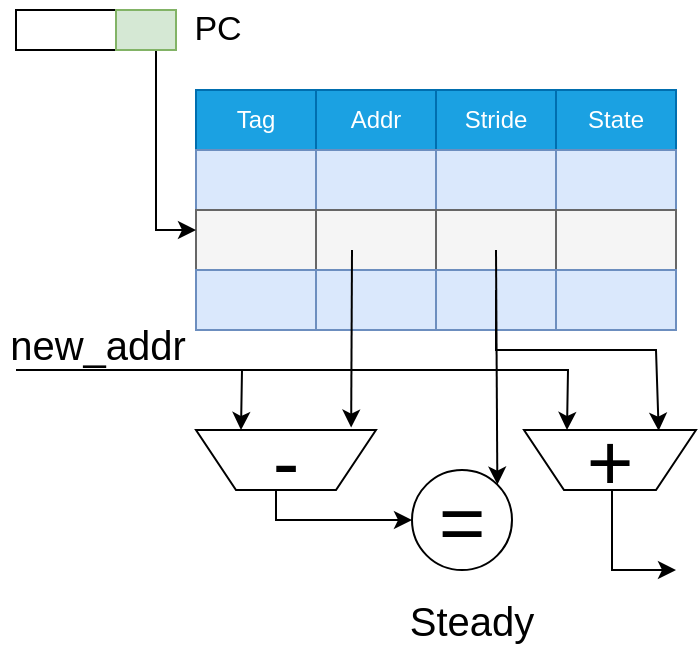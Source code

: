 <mxfile version="20.6.0" type="github">
  <diagram id="norZwPxRSZfCrgpeO-FK" name="第 1 页">
    <mxGraphModel dx="625" dy="334" grid="1" gridSize="10" guides="1" tooltips="1" connect="1" arrows="1" fold="1" page="1" pageScale="1" pageWidth="827" pageHeight="1169" math="0" shadow="0">
      <root>
        <mxCell id="0" />
        <mxCell id="1" parent="0" />
        <mxCell id="gFRahJdV8iA5KFpX1igJ-15" value="" style="childLayout=tableLayout;recursiveResize=0;shadow=0;fillColor=none;" vertex="1" parent="1">
          <mxGeometry x="250" y="190" width="240" height="120" as="geometry" />
        </mxCell>
        <mxCell id="gFRahJdV8iA5KFpX1igJ-16" value="" style="shape=tableRow;horizontal=0;startSize=0;swimlaneHead=0;swimlaneBody=0;top=0;left=0;bottom=0;right=0;dropTarget=0;collapsible=0;recursiveResize=0;expand=0;fontStyle=0;fillColor=none;strokeColor=inherit;" vertex="1" parent="gFRahJdV8iA5KFpX1igJ-15">
          <mxGeometry width="240" height="30" as="geometry" />
        </mxCell>
        <mxCell id="gFRahJdV8iA5KFpX1igJ-17" value="Tag" style="connectable=0;recursiveResize=0;strokeColor=#006EAF;fillColor=#1ba1e2;align=center;whiteSpace=wrap;html=1;fontColor=#ffffff;" vertex="1" parent="gFRahJdV8iA5KFpX1igJ-16">
          <mxGeometry width="60" height="30" as="geometry">
            <mxRectangle width="60" height="30" as="alternateBounds" />
          </mxGeometry>
        </mxCell>
        <mxCell id="gFRahJdV8iA5KFpX1igJ-18" value="Addr" style="connectable=0;recursiveResize=0;strokeColor=#006EAF;fillColor=#1ba1e2;align=center;whiteSpace=wrap;html=1;fontColor=#ffffff;" vertex="1" parent="gFRahJdV8iA5KFpX1igJ-16">
          <mxGeometry x="60" width="60" height="30" as="geometry">
            <mxRectangle width="60" height="30" as="alternateBounds" />
          </mxGeometry>
        </mxCell>
        <mxCell id="gFRahJdV8iA5KFpX1igJ-19" value="Stride" style="connectable=0;recursiveResize=0;strokeColor=#006EAF;fillColor=#1ba1e2;align=center;whiteSpace=wrap;html=1;fontColor=#ffffff;" vertex="1" parent="gFRahJdV8iA5KFpX1igJ-16">
          <mxGeometry x="120" width="60" height="30" as="geometry">
            <mxRectangle width="60" height="30" as="alternateBounds" />
          </mxGeometry>
        </mxCell>
        <mxCell id="gFRahJdV8iA5KFpX1igJ-28" value="State" style="connectable=0;recursiveResize=0;strokeColor=#006EAF;fillColor=#1ba1e2;align=center;whiteSpace=wrap;html=1;fontColor=#ffffff;" vertex="1" parent="gFRahJdV8iA5KFpX1igJ-16">
          <mxGeometry x="180" width="60" height="30" as="geometry">
            <mxRectangle width="60" height="30" as="alternateBounds" />
          </mxGeometry>
        </mxCell>
        <mxCell id="gFRahJdV8iA5KFpX1igJ-20" style="shape=tableRow;horizontal=0;startSize=0;swimlaneHead=0;swimlaneBody=0;top=0;left=0;bottom=0;right=0;dropTarget=0;collapsible=0;recursiveResize=0;expand=0;fontStyle=0;fillColor=none;strokeColor=inherit;" vertex="1" parent="gFRahJdV8iA5KFpX1igJ-15">
          <mxGeometry y="30" width="240" height="30" as="geometry" />
        </mxCell>
        <mxCell id="gFRahJdV8iA5KFpX1igJ-21" value="" style="connectable=0;recursiveResize=0;strokeColor=#6c8ebf;fillColor=#dae8fc;align=center;whiteSpace=wrap;html=1;" vertex="1" parent="gFRahJdV8iA5KFpX1igJ-20">
          <mxGeometry width="60" height="30" as="geometry">
            <mxRectangle width="60" height="30" as="alternateBounds" />
          </mxGeometry>
        </mxCell>
        <mxCell id="gFRahJdV8iA5KFpX1igJ-22" value="" style="connectable=0;recursiveResize=0;strokeColor=#6c8ebf;fillColor=#dae8fc;align=center;whiteSpace=wrap;html=1;" vertex="1" parent="gFRahJdV8iA5KFpX1igJ-20">
          <mxGeometry x="60" width="60" height="30" as="geometry">
            <mxRectangle width="60" height="30" as="alternateBounds" />
          </mxGeometry>
        </mxCell>
        <mxCell id="gFRahJdV8iA5KFpX1igJ-23" value="" style="connectable=0;recursiveResize=0;strokeColor=#6c8ebf;fillColor=#dae8fc;align=center;whiteSpace=wrap;html=1;" vertex="1" parent="gFRahJdV8iA5KFpX1igJ-20">
          <mxGeometry x="120" width="60" height="30" as="geometry">
            <mxRectangle width="60" height="30" as="alternateBounds" />
          </mxGeometry>
        </mxCell>
        <mxCell id="gFRahJdV8iA5KFpX1igJ-29" style="connectable=0;recursiveResize=0;strokeColor=#6c8ebf;fillColor=#dae8fc;align=center;whiteSpace=wrap;html=1;" vertex="1" parent="gFRahJdV8iA5KFpX1igJ-20">
          <mxGeometry x="180" width="60" height="30" as="geometry">
            <mxRectangle width="60" height="30" as="alternateBounds" />
          </mxGeometry>
        </mxCell>
        <mxCell id="gFRahJdV8iA5KFpX1igJ-31" style="shape=tableRow;horizontal=0;startSize=0;swimlaneHead=0;swimlaneBody=0;top=0;left=0;bottom=0;right=0;dropTarget=0;collapsible=0;recursiveResize=0;expand=0;fontStyle=0;fillColor=none;strokeColor=inherit;" vertex="1" parent="gFRahJdV8iA5KFpX1igJ-15">
          <mxGeometry y="60" width="240" height="30" as="geometry" />
        </mxCell>
        <mxCell id="gFRahJdV8iA5KFpX1igJ-32" style="connectable=0;recursiveResize=0;strokeColor=#666666;fillColor=#f5f5f5;align=center;whiteSpace=wrap;html=1;fontColor=#333333;" vertex="1" parent="gFRahJdV8iA5KFpX1igJ-31">
          <mxGeometry width="60" height="30" as="geometry">
            <mxRectangle width="60" height="30" as="alternateBounds" />
          </mxGeometry>
        </mxCell>
        <mxCell id="gFRahJdV8iA5KFpX1igJ-33" style="connectable=0;recursiveResize=0;strokeColor=#666666;fillColor=#f5f5f5;align=center;whiteSpace=wrap;html=1;fontColor=#333333;" vertex="1" parent="gFRahJdV8iA5KFpX1igJ-31">
          <mxGeometry x="60" width="60" height="30" as="geometry">
            <mxRectangle width="60" height="30" as="alternateBounds" />
          </mxGeometry>
        </mxCell>
        <mxCell id="gFRahJdV8iA5KFpX1igJ-34" style="connectable=0;recursiveResize=0;strokeColor=#666666;fillColor=#f5f5f5;align=center;whiteSpace=wrap;html=1;fontColor=#333333;" vertex="1" parent="gFRahJdV8iA5KFpX1igJ-31">
          <mxGeometry x="120" width="60" height="30" as="geometry">
            <mxRectangle width="60" height="30" as="alternateBounds" />
          </mxGeometry>
        </mxCell>
        <mxCell id="gFRahJdV8iA5KFpX1igJ-35" style="connectable=0;recursiveResize=0;strokeColor=#666666;fillColor=#f5f5f5;align=center;whiteSpace=wrap;html=1;fontColor=#333333;" vertex="1" parent="gFRahJdV8iA5KFpX1igJ-31">
          <mxGeometry x="180" width="60" height="30" as="geometry">
            <mxRectangle width="60" height="30" as="alternateBounds" />
          </mxGeometry>
        </mxCell>
        <mxCell id="gFRahJdV8iA5KFpX1igJ-24" style="shape=tableRow;horizontal=0;startSize=0;swimlaneHead=0;swimlaneBody=0;top=0;left=0;bottom=0;right=0;dropTarget=0;collapsible=0;recursiveResize=0;expand=0;fontStyle=0;fillColor=none;strokeColor=inherit;" vertex="1" parent="gFRahJdV8iA5KFpX1igJ-15">
          <mxGeometry y="90" width="240" height="30" as="geometry" />
        </mxCell>
        <mxCell id="gFRahJdV8iA5KFpX1igJ-25" value="" style="connectable=0;recursiveResize=0;strokeColor=#6c8ebf;fillColor=#dae8fc;align=center;whiteSpace=wrap;html=1;" vertex="1" parent="gFRahJdV8iA5KFpX1igJ-24">
          <mxGeometry width="60" height="30" as="geometry">
            <mxRectangle width="60" height="30" as="alternateBounds" />
          </mxGeometry>
        </mxCell>
        <mxCell id="gFRahJdV8iA5KFpX1igJ-26" value="" style="connectable=0;recursiveResize=0;strokeColor=#6c8ebf;fillColor=#dae8fc;align=center;whiteSpace=wrap;html=1;" vertex="1" parent="gFRahJdV8iA5KFpX1igJ-24">
          <mxGeometry x="60" width="60" height="30" as="geometry">
            <mxRectangle width="60" height="30" as="alternateBounds" />
          </mxGeometry>
        </mxCell>
        <mxCell id="gFRahJdV8iA5KFpX1igJ-27" value="" style="connectable=0;recursiveResize=0;strokeColor=#6c8ebf;fillColor=#dae8fc;align=center;whiteSpace=wrap;html=1;" vertex="1" parent="gFRahJdV8iA5KFpX1igJ-24">
          <mxGeometry x="120" width="60" height="30" as="geometry">
            <mxRectangle width="60" height="30" as="alternateBounds" />
          </mxGeometry>
        </mxCell>
        <mxCell id="gFRahJdV8iA5KFpX1igJ-30" style="connectable=0;recursiveResize=0;strokeColor=#6c8ebf;fillColor=#dae8fc;align=center;whiteSpace=wrap;html=1;" vertex="1" parent="gFRahJdV8iA5KFpX1igJ-24">
          <mxGeometry x="180" width="60" height="30" as="geometry">
            <mxRectangle width="60" height="30" as="alternateBounds" />
          </mxGeometry>
        </mxCell>
        <mxCell id="gFRahJdV8iA5KFpX1igJ-36" value="" style="rounded=0;whiteSpace=wrap;html=1;" vertex="1" parent="1">
          <mxGeometry x="160" y="150" width="80" height="20" as="geometry" />
        </mxCell>
        <mxCell id="gFRahJdV8iA5KFpX1igJ-40" style="edgeStyle=orthogonalEdgeStyle;rounded=0;orthogonalLoop=1;jettySize=auto;html=1;" edge="1" parent="1" source="gFRahJdV8iA5KFpX1igJ-37">
          <mxGeometry relative="1" as="geometry">
            <mxPoint x="250" y="260" as="targetPoint" />
            <Array as="points">
              <mxPoint x="230" y="260" />
              <mxPoint x="250" y="260" />
            </Array>
          </mxGeometry>
        </mxCell>
        <mxCell id="gFRahJdV8iA5KFpX1igJ-37" value="" style="rounded=0;whiteSpace=wrap;html=1;fillColor=#d5e8d4;strokeColor=#82b366;" vertex="1" parent="1">
          <mxGeometry x="210" y="150" width="30" height="20" as="geometry" />
        </mxCell>
        <mxCell id="gFRahJdV8iA5KFpX1igJ-38" style="edgeStyle=orthogonalEdgeStyle;rounded=0;orthogonalLoop=1;jettySize=auto;html=1;exitX=0.5;exitY=1;exitDx=0;exitDy=0;" edge="1" parent="1" source="gFRahJdV8iA5KFpX1igJ-36" target="gFRahJdV8iA5KFpX1igJ-36">
          <mxGeometry relative="1" as="geometry" />
        </mxCell>
        <mxCell id="gFRahJdV8iA5KFpX1igJ-39" value="&lt;font style=&quot;font-size: 17px;&quot;&gt;PC&lt;/font&gt;" style="text;html=1;strokeColor=none;fillColor=none;align=center;verticalAlign=middle;whiteSpace=wrap;rounded=0;" vertex="1" parent="1">
          <mxGeometry x="231" y="145" width="60" height="30" as="geometry" />
        </mxCell>
        <mxCell id="gFRahJdV8iA5KFpX1igJ-45" style="edgeStyle=orthogonalEdgeStyle;rounded=0;orthogonalLoop=1;jettySize=auto;html=1;entryX=0;entryY=0.5;entryDx=0;entryDy=0;fontSize=40;" edge="1" parent="1" source="gFRahJdV8iA5KFpX1igJ-42" target="gFRahJdV8iA5KFpX1igJ-44">
          <mxGeometry relative="1" as="geometry">
            <Array as="points">
              <mxPoint x="290" y="405" />
            </Array>
          </mxGeometry>
        </mxCell>
        <mxCell id="gFRahJdV8iA5KFpX1igJ-42" value="&lt;font style=&quot;font-size: 40px;&quot;&gt;-&lt;/font&gt;" style="shape=trapezoid;perimeter=trapezoidPerimeter;whiteSpace=wrap;html=1;fixedSize=1;fontSize=17;direction=west;" vertex="1" parent="1">
          <mxGeometry x="250" y="360" width="90" height="30" as="geometry" />
        </mxCell>
        <mxCell id="gFRahJdV8iA5KFpX1igJ-43" value="&lt;font style=&quot;font-size: 40px;&quot;&gt;+&lt;/font&gt;" style="shape=trapezoid;perimeter=trapezoidPerimeter;whiteSpace=wrap;html=1;fixedSize=1;fontSize=17;direction=west;" vertex="1" parent="1">
          <mxGeometry x="414" y="360" width="86" height="30" as="geometry" />
        </mxCell>
        <mxCell id="gFRahJdV8iA5KFpX1igJ-44" value="=" style="ellipse;whiteSpace=wrap;html=1;aspect=fixed;fontSize=40;" vertex="1" parent="1">
          <mxGeometry x="358" y="380" width="50" height="50" as="geometry" />
        </mxCell>
        <mxCell id="gFRahJdV8iA5KFpX1igJ-46" value="" style="endArrow=classic;html=1;rounded=0;fontSize=40;entryX=1;entryY=0;entryDx=0;entryDy=0;" edge="1" parent="1" target="gFRahJdV8iA5KFpX1igJ-44">
          <mxGeometry width="50" height="50" relative="1" as="geometry">
            <mxPoint x="400" y="270" as="sourcePoint" />
            <mxPoint x="240" y="330" as="targetPoint" />
          </mxGeometry>
        </mxCell>
        <mxCell id="gFRahJdV8iA5KFpX1igJ-47" value="" style="endArrow=classic;html=1;rounded=0;fontSize=40;entryX=0.138;entryY=1.04;entryDx=0;entryDy=0;entryPerimeter=0;" edge="1" parent="1" target="gFRahJdV8iA5KFpX1igJ-42">
          <mxGeometry width="50" height="50" relative="1" as="geometry">
            <mxPoint x="328" y="270" as="sourcePoint" />
            <mxPoint x="250" y="330" as="targetPoint" />
          </mxGeometry>
        </mxCell>
        <mxCell id="gFRahJdV8iA5KFpX1igJ-48" value="" style="endArrow=classic;html=1;rounded=0;fontSize=40;entryX=0.75;entryY=1;entryDx=0;entryDy=0;" edge="1" parent="1" target="gFRahJdV8iA5KFpX1igJ-42">
          <mxGeometry width="50" height="50" relative="1" as="geometry">
            <mxPoint x="160" y="330" as="sourcePoint" />
            <mxPoint x="220" y="330" as="targetPoint" />
            <Array as="points">
              <mxPoint x="273" y="330" />
            </Array>
          </mxGeometry>
        </mxCell>
        <mxCell id="gFRahJdV8iA5KFpX1igJ-49" value="" style="endArrow=classic;html=1;rounded=0;fontSize=40;entryX=0.75;entryY=1;entryDx=0;entryDy=0;" edge="1" parent="1" target="gFRahJdV8iA5KFpX1igJ-43">
          <mxGeometry width="50" height="50" relative="1" as="geometry">
            <mxPoint x="200" y="330" as="sourcePoint" />
            <mxPoint x="220" y="360" as="targetPoint" />
            <Array as="points">
              <mxPoint x="436" y="330" />
            </Array>
          </mxGeometry>
        </mxCell>
        <mxCell id="gFRahJdV8iA5KFpX1igJ-50" value="&lt;font style=&quot;font-size: 20px;&quot;&gt;new_addr&lt;/font&gt;" style="text;html=1;strokeColor=none;fillColor=none;align=center;verticalAlign=middle;whiteSpace=wrap;rounded=0;fontSize=40;" vertex="1" parent="1">
          <mxGeometry x="171" y="295" width="60" height="30" as="geometry" />
        </mxCell>
        <mxCell id="gFRahJdV8iA5KFpX1igJ-51" value="" style="endArrow=classic;html=1;rounded=0;fontSize=20;entryX=0.217;entryY=0.989;entryDx=0;entryDy=0;entryPerimeter=0;" edge="1" parent="1" target="gFRahJdV8iA5KFpX1igJ-43">
          <mxGeometry width="50" height="50" relative="1" as="geometry">
            <mxPoint x="400" y="290" as="sourcePoint" />
            <mxPoint x="560" y="310" as="targetPoint" />
            <Array as="points">
              <mxPoint x="400" y="320" />
              <mxPoint x="480" y="320" />
            </Array>
          </mxGeometry>
        </mxCell>
        <mxCell id="gFRahJdV8iA5KFpX1igJ-52" value="" style="endArrow=classic;html=1;rounded=0;fontSize=20;exitX=0.5;exitY=0;exitDx=0;exitDy=0;" edge="1" parent="1">
          <mxGeometry width="50" height="50" relative="1" as="geometry">
            <mxPoint x="458" y="390" as="sourcePoint" />
            <mxPoint x="490" y="430" as="targetPoint" />
            <Array as="points">
              <mxPoint x="458" y="430" />
              <mxPoint x="470" y="430" />
            </Array>
          </mxGeometry>
        </mxCell>
        <mxCell id="gFRahJdV8iA5KFpX1igJ-53" value="Steady" style="text;html=1;strokeColor=none;fillColor=none;align=center;verticalAlign=middle;whiteSpace=wrap;rounded=0;fontSize=20;" vertex="1" parent="1">
          <mxGeometry x="358" y="440" width="60" height="30" as="geometry" />
        </mxCell>
      </root>
    </mxGraphModel>
  </diagram>
</mxfile>
